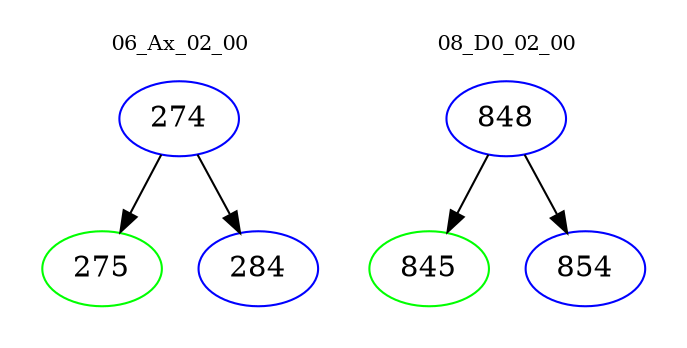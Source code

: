 digraph{
subgraph cluster_0 {
color = white
label = "06_Ax_02_00";
fontsize=10;
T0_274 [label="274", color="blue"]
T0_274 -> T0_275 [color="black"]
T0_275 [label="275", color="green"]
T0_274 -> T0_284 [color="black"]
T0_284 [label="284", color="blue"]
}
subgraph cluster_1 {
color = white
label = "08_D0_02_00";
fontsize=10;
T1_848 [label="848", color="blue"]
T1_848 -> T1_845 [color="black"]
T1_845 [label="845", color="green"]
T1_848 -> T1_854 [color="black"]
T1_854 [label="854", color="blue"]
}
}
